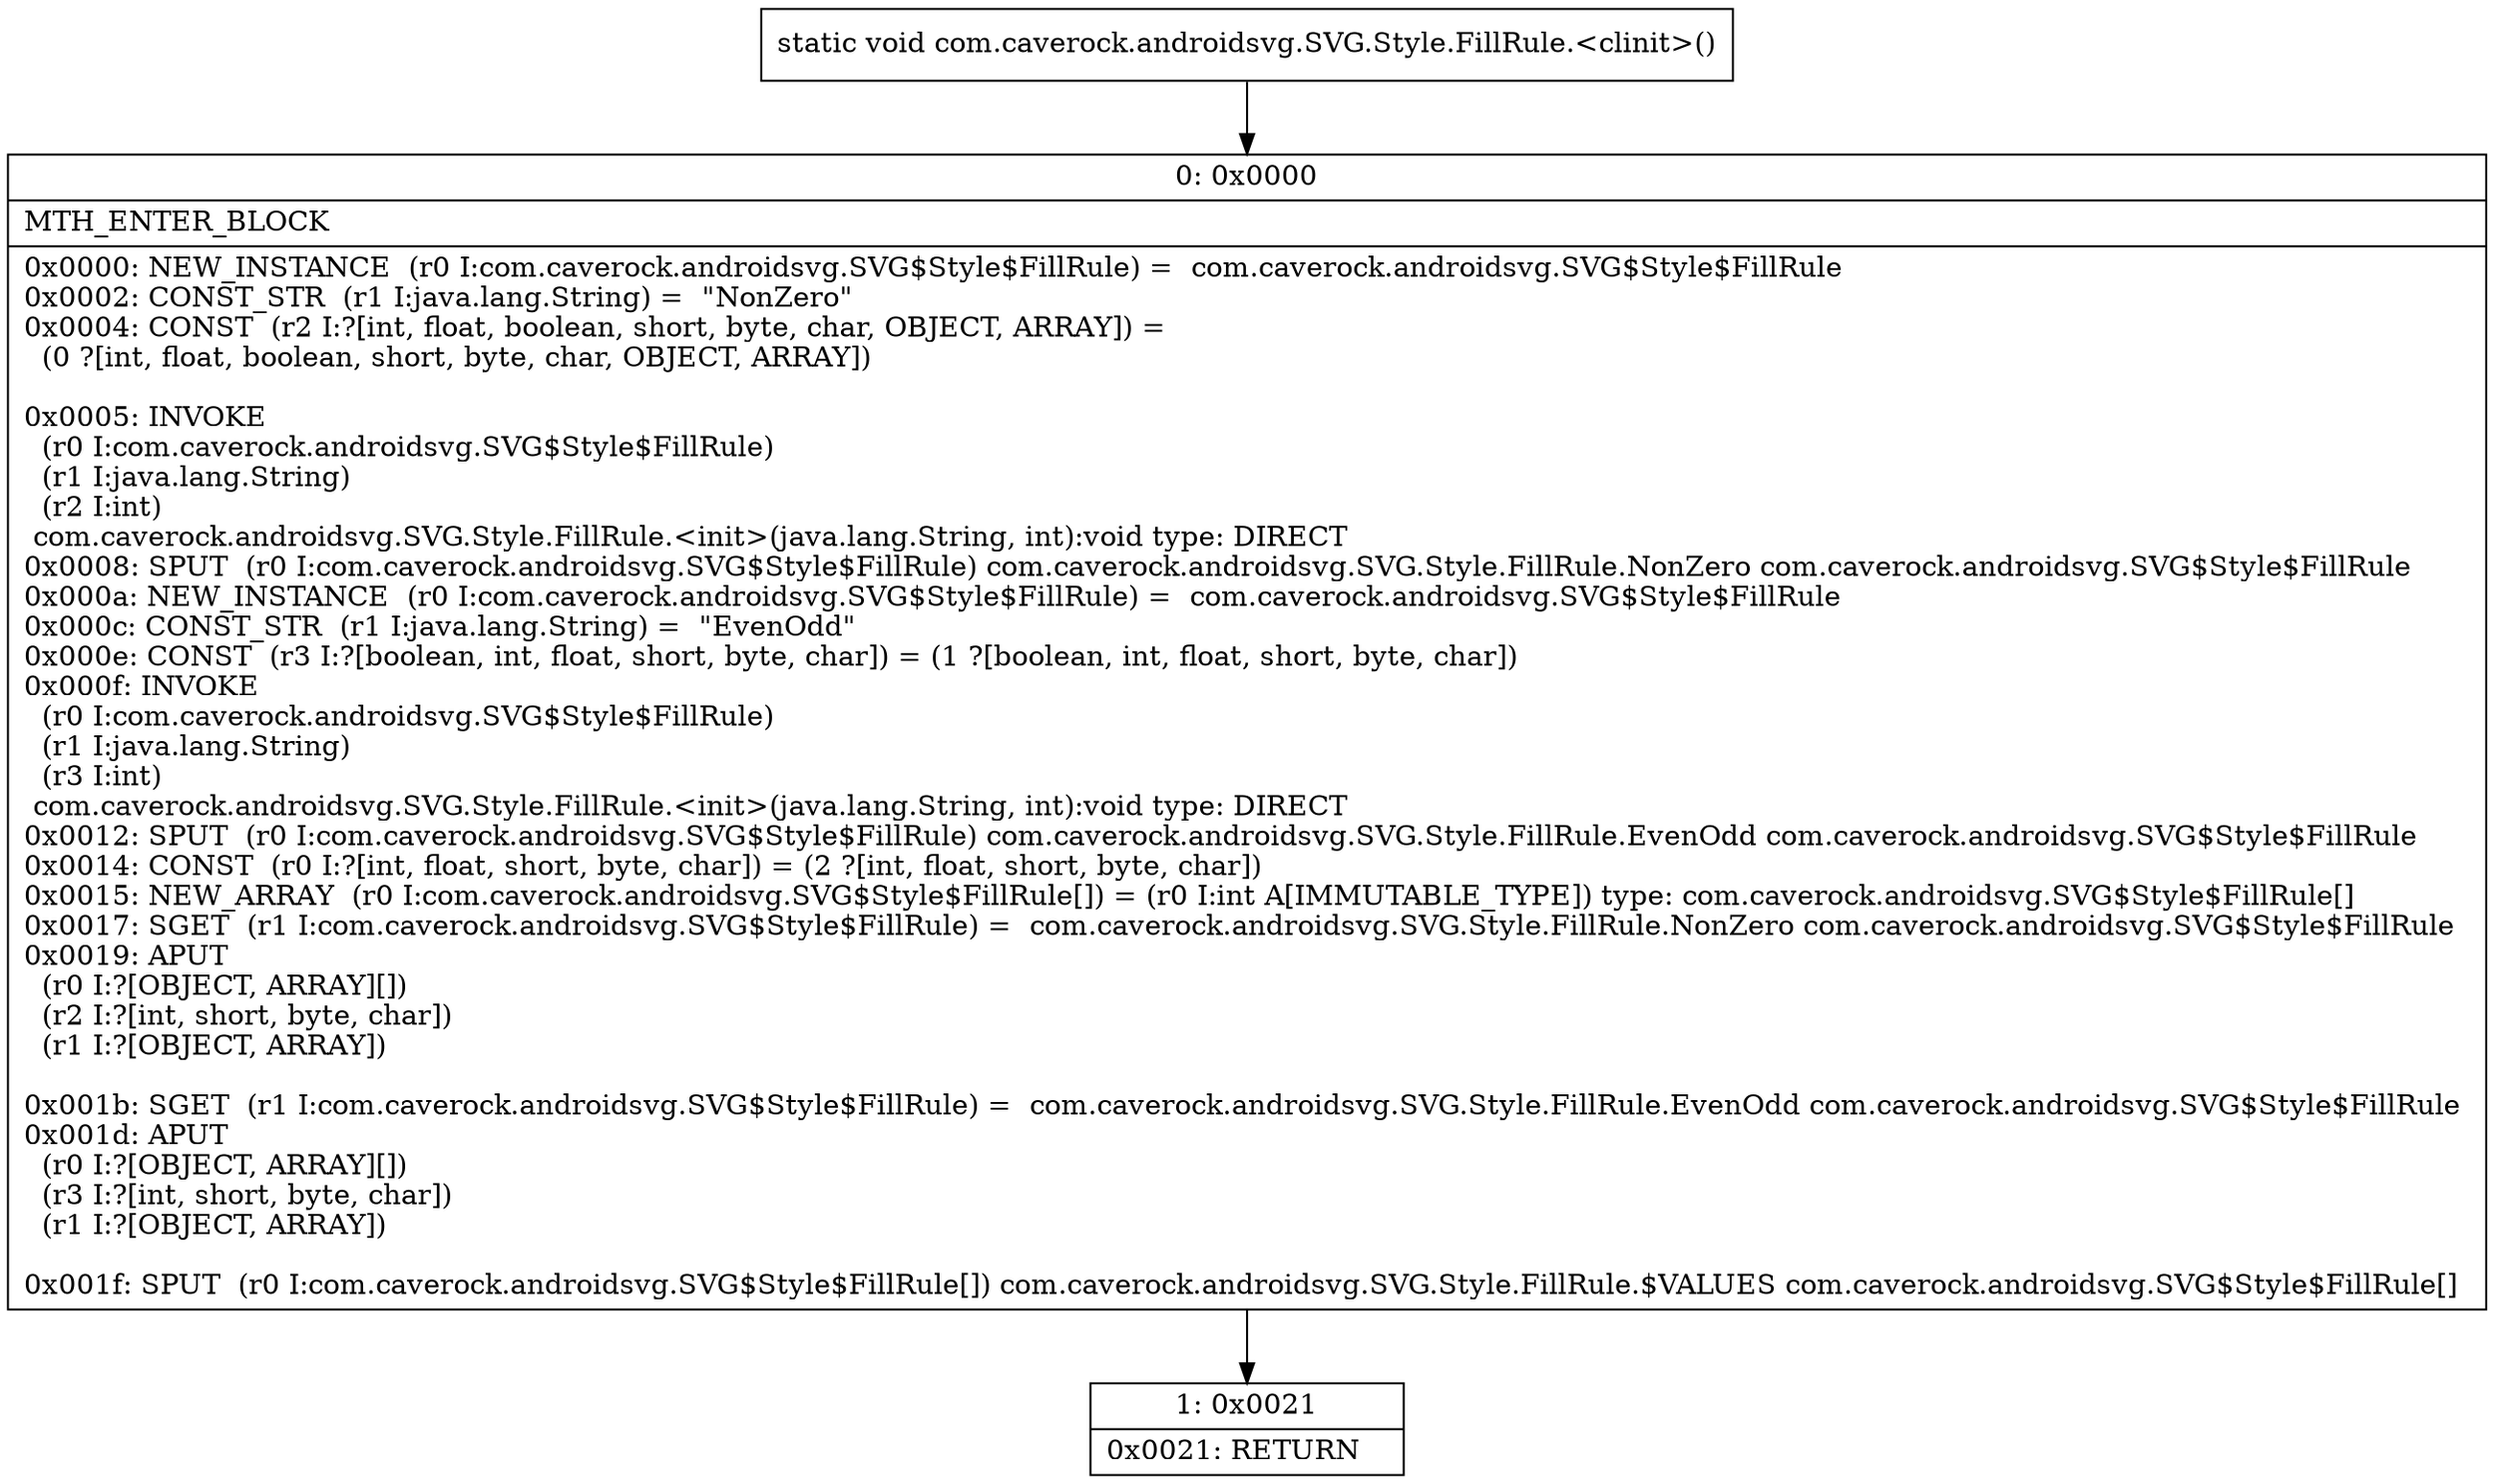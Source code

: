 digraph "CFG forcom.caverock.androidsvg.SVG.Style.FillRule.\<clinit\>()V" {
Node_0 [shape=record,label="{0\:\ 0x0000|MTH_ENTER_BLOCK\l|0x0000: NEW_INSTANCE  (r0 I:com.caverock.androidsvg.SVG$Style$FillRule) =  com.caverock.androidsvg.SVG$Style$FillRule \l0x0002: CONST_STR  (r1 I:java.lang.String) =  \"NonZero\" \l0x0004: CONST  (r2 I:?[int, float, boolean, short, byte, char, OBJECT, ARRAY]) = \l  (0 ?[int, float, boolean, short, byte, char, OBJECT, ARRAY])\l \l0x0005: INVOKE  \l  (r0 I:com.caverock.androidsvg.SVG$Style$FillRule)\l  (r1 I:java.lang.String)\l  (r2 I:int)\l com.caverock.androidsvg.SVG.Style.FillRule.\<init\>(java.lang.String, int):void type: DIRECT \l0x0008: SPUT  (r0 I:com.caverock.androidsvg.SVG$Style$FillRule) com.caverock.androidsvg.SVG.Style.FillRule.NonZero com.caverock.androidsvg.SVG$Style$FillRule \l0x000a: NEW_INSTANCE  (r0 I:com.caverock.androidsvg.SVG$Style$FillRule) =  com.caverock.androidsvg.SVG$Style$FillRule \l0x000c: CONST_STR  (r1 I:java.lang.String) =  \"EvenOdd\" \l0x000e: CONST  (r3 I:?[boolean, int, float, short, byte, char]) = (1 ?[boolean, int, float, short, byte, char]) \l0x000f: INVOKE  \l  (r0 I:com.caverock.androidsvg.SVG$Style$FillRule)\l  (r1 I:java.lang.String)\l  (r3 I:int)\l com.caverock.androidsvg.SVG.Style.FillRule.\<init\>(java.lang.String, int):void type: DIRECT \l0x0012: SPUT  (r0 I:com.caverock.androidsvg.SVG$Style$FillRule) com.caverock.androidsvg.SVG.Style.FillRule.EvenOdd com.caverock.androidsvg.SVG$Style$FillRule \l0x0014: CONST  (r0 I:?[int, float, short, byte, char]) = (2 ?[int, float, short, byte, char]) \l0x0015: NEW_ARRAY  (r0 I:com.caverock.androidsvg.SVG$Style$FillRule[]) = (r0 I:int A[IMMUTABLE_TYPE]) type: com.caverock.androidsvg.SVG$Style$FillRule[] \l0x0017: SGET  (r1 I:com.caverock.androidsvg.SVG$Style$FillRule) =  com.caverock.androidsvg.SVG.Style.FillRule.NonZero com.caverock.androidsvg.SVG$Style$FillRule \l0x0019: APUT  \l  (r0 I:?[OBJECT, ARRAY][])\l  (r2 I:?[int, short, byte, char])\l  (r1 I:?[OBJECT, ARRAY])\l \l0x001b: SGET  (r1 I:com.caverock.androidsvg.SVG$Style$FillRule) =  com.caverock.androidsvg.SVG.Style.FillRule.EvenOdd com.caverock.androidsvg.SVG$Style$FillRule \l0x001d: APUT  \l  (r0 I:?[OBJECT, ARRAY][])\l  (r3 I:?[int, short, byte, char])\l  (r1 I:?[OBJECT, ARRAY])\l \l0x001f: SPUT  (r0 I:com.caverock.androidsvg.SVG$Style$FillRule[]) com.caverock.androidsvg.SVG.Style.FillRule.$VALUES com.caverock.androidsvg.SVG$Style$FillRule[] \l}"];
Node_1 [shape=record,label="{1\:\ 0x0021|0x0021: RETURN   \l}"];
MethodNode[shape=record,label="{static void com.caverock.androidsvg.SVG.Style.FillRule.\<clinit\>() }"];
MethodNode -> Node_0;
Node_0 -> Node_1;
}

